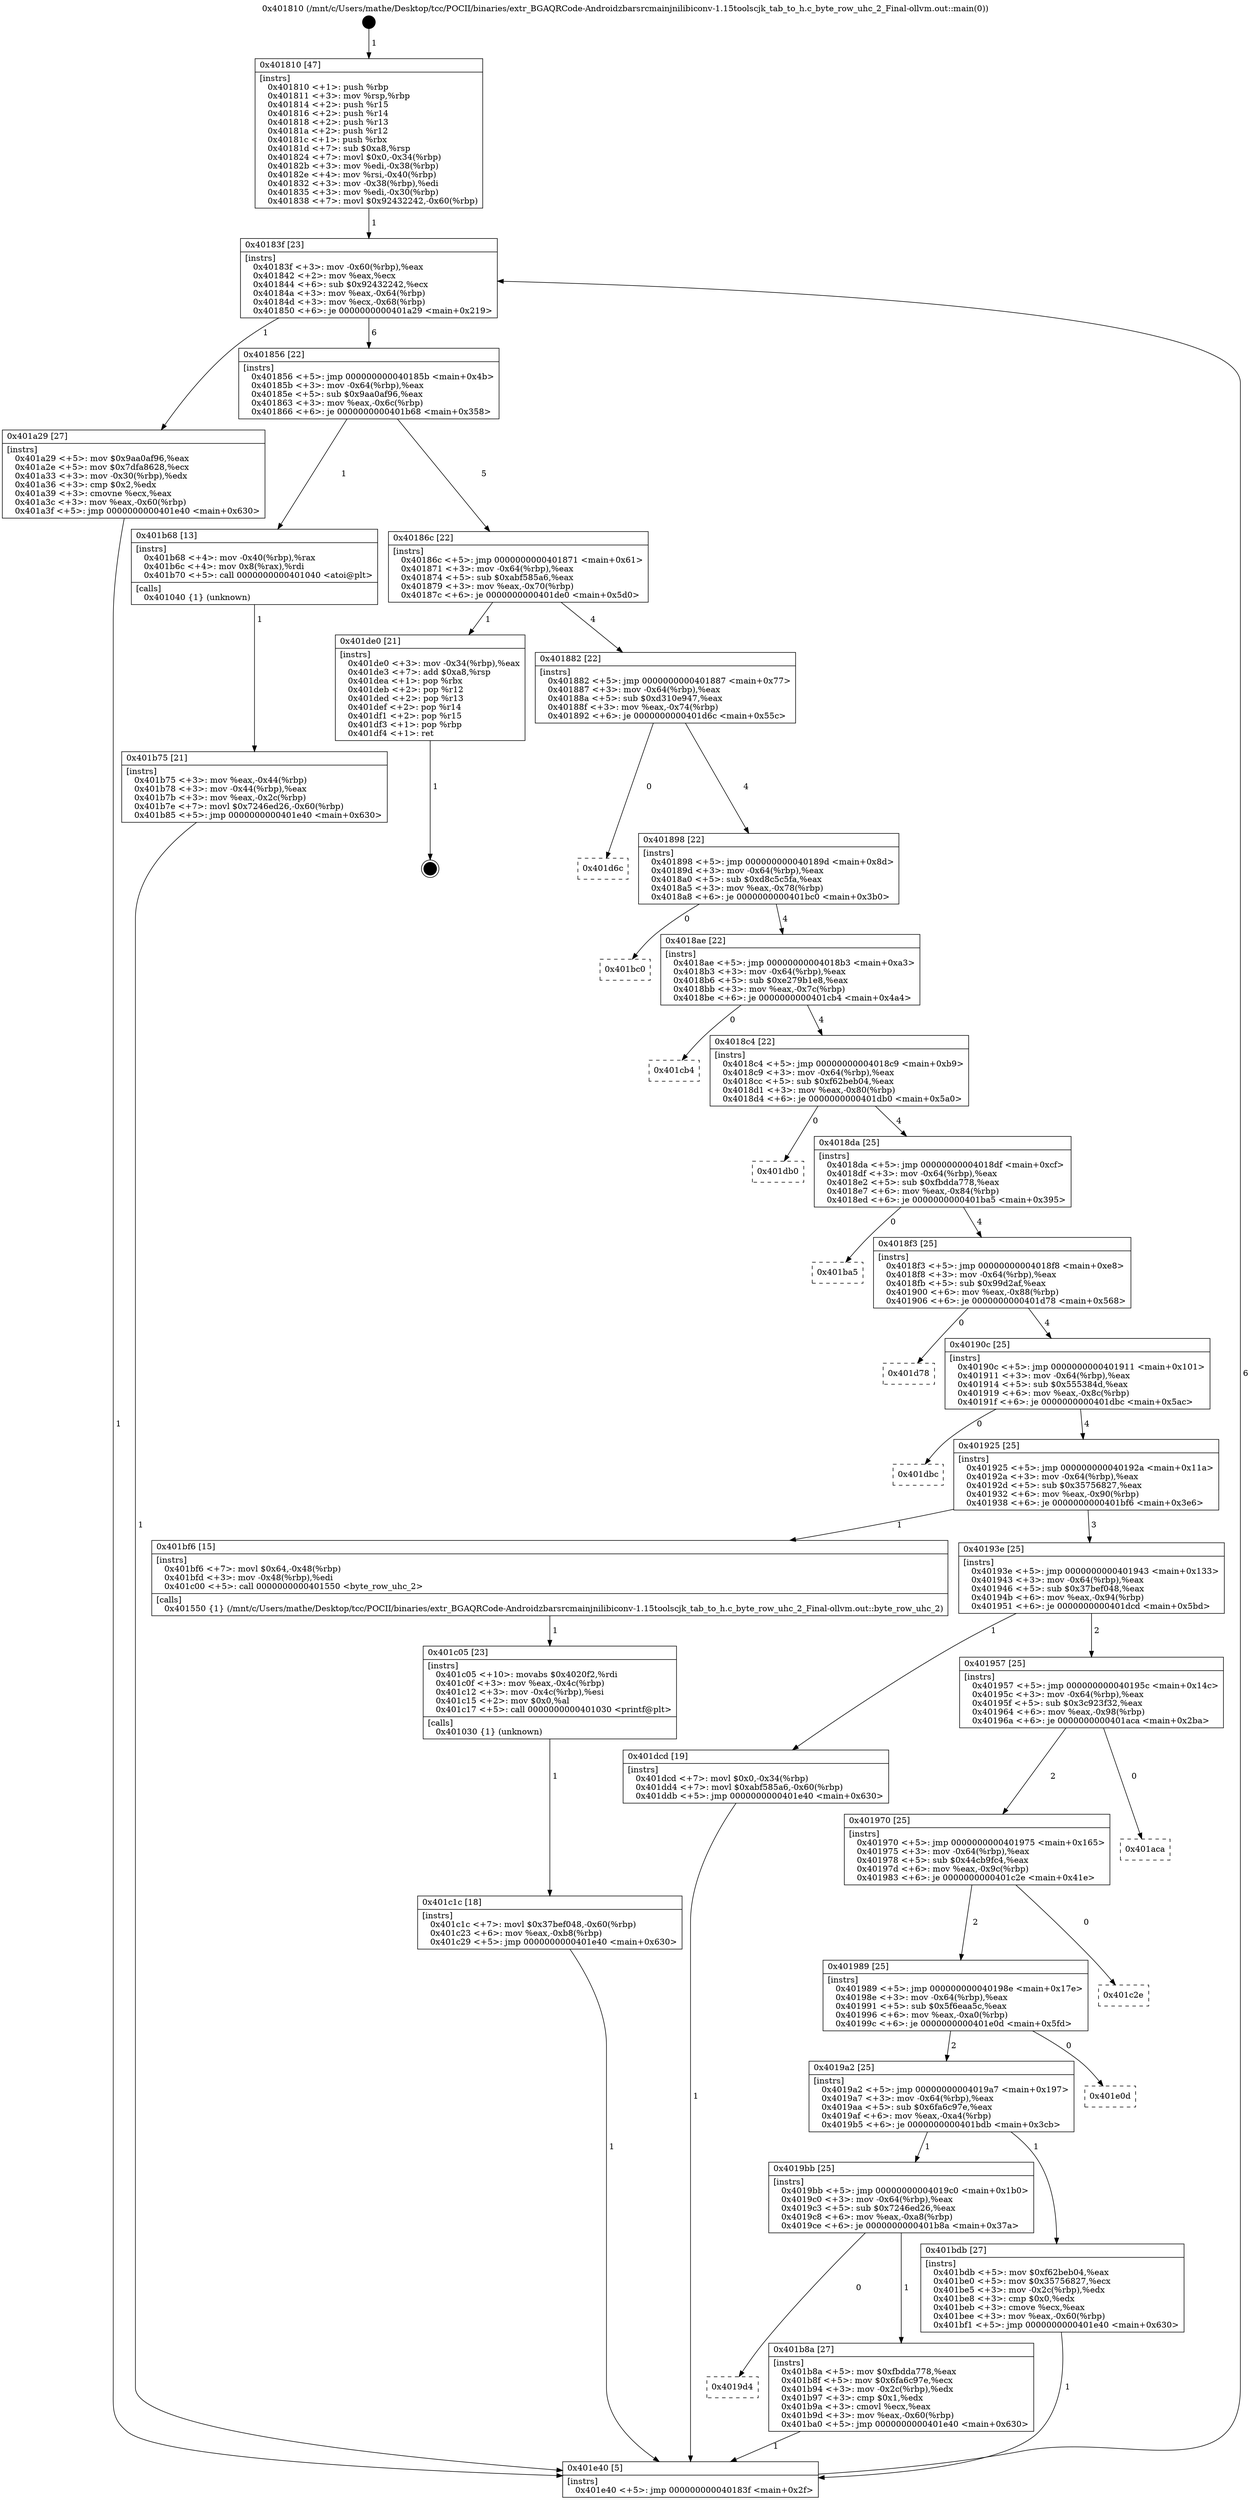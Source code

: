 digraph "0x401810" {
  label = "0x401810 (/mnt/c/Users/mathe/Desktop/tcc/POCII/binaries/extr_BGAQRCode-Androidzbarsrcmainjnilibiconv-1.15toolscjk_tab_to_h.c_byte_row_uhc_2_Final-ollvm.out::main(0))"
  labelloc = "t"
  node[shape=record]

  Entry [label="",width=0.3,height=0.3,shape=circle,fillcolor=black,style=filled]
  "0x40183f" [label="{
     0x40183f [23]\l
     | [instrs]\l
     &nbsp;&nbsp;0x40183f \<+3\>: mov -0x60(%rbp),%eax\l
     &nbsp;&nbsp;0x401842 \<+2\>: mov %eax,%ecx\l
     &nbsp;&nbsp;0x401844 \<+6\>: sub $0x92432242,%ecx\l
     &nbsp;&nbsp;0x40184a \<+3\>: mov %eax,-0x64(%rbp)\l
     &nbsp;&nbsp;0x40184d \<+3\>: mov %ecx,-0x68(%rbp)\l
     &nbsp;&nbsp;0x401850 \<+6\>: je 0000000000401a29 \<main+0x219\>\l
  }"]
  "0x401a29" [label="{
     0x401a29 [27]\l
     | [instrs]\l
     &nbsp;&nbsp;0x401a29 \<+5\>: mov $0x9aa0af96,%eax\l
     &nbsp;&nbsp;0x401a2e \<+5\>: mov $0x7dfa8628,%ecx\l
     &nbsp;&nbsp;0x401a33 \<+3\>: mov -0x30(%rbp),%edx\l
     &nbsp;&nbsp;0x401a36 \<+3\>: cmp $0x2,%edx\l
     &nbsp;&nbsp;0x401a39 \<+3\>: cmovne %ecx,%eax\l
     &nbsp;&nbsp;0x401a3c \<+3\>: mov %eax,-0x60(%rbp)\l
     &nbsp;&nbsp;0x401a3f \<+5\>: jmp 0000000000401e40 \<main+0x630\>\l
  }"]
  "0x401856" [label="{
     0x401856 [22]\l
     | [instrs]\l
     &nbsp;&nbsp;0x401856 \<+5\>: jmp 000000000040185b \<main+0x4b\>\l
     &nbsp;&nbsp;0x40185b \<+3\>: mov -0x64(%rbp),%eax\l
     &nbsp;&nbsp;0x40185e \<+5\>: sub $0x9aa0af96,%eax\l
     &nbsp;&nbsp;0x401863 \<+3\>: mov %eax,-0x6c(%rbp)\l
     &nbsp;&nbsp;0x401866 \<+6\>: je 0000000000401b68 \<main+0x358\>\l
  }"]
  "0x401e40" [label="{
     0x401e40 [5]\l
     | [instrs]\l
     &nbsp;&nbsp;0x401e40 \<+5\>: jmp 000000000040183f \<main+0x2f\>\l
  }"]
  "0x401810" [label="{
     0x401810 [47]\l
     | [instrs]\l
     &nbsp;&nbsp;0x401810 \<+1\>: push %rbp\l
     &nbsp;&nbsp;0x401811 \<+3\>: mov %rsp,%rbp\l
     &nbsp;&nbsp;0x401814 \<+2\>: push %r15\l
     &nbsp;&nbsp;0x401816 \<+2\>: push %r14\l
     &nbsp;&nbsp;0x401818 \<+2\>: push %r13\l
     &nbsp;&nbsp;0x40181a \<+2\>: push %r12\l
     &nbsp;&nbsp;0x40181c \<+1\>: push %rbx\l
     &nbsp;&nbsp;0x40181d \<+7\>: sub $0xa8,%rsp\l
     &nbsp;&nbsp;0x401824 \<+7\>: movl $0x0,-0x34(%rbp)\l
     &nbsp;&nbsp;0x40182b \<+3\>: mov %edi,-0x38(%rbp)\l
     &nbsp;&nbsp;0x40182e \<+4\>: mov %rsi,-0x40(%rbp)\l
     &nbsp;&nbsp;0x401832 \<+3\>: mov -0x38(%rbp),%edi\l
     &nbsp;&nbsp;0x401835 \<+3\>: mov %edi,-0x30(%rbp)\l
     &nbsp;&nbsp;0x401838 \<+7\>: movl $0x92432242,-0x60(%rbp)\l
  }"]
  Exit [label="",width=0.3,height=0.3,shape=circle,fillcolor=black,style=filled,peripheries=2]
  "0x401b68" [label="{
     0x401b68 [13]\l
     | [instrs]\l
     &nbsp;&nbsp;0x401b68 \<+4\>: mov -0x40(%rbp),%rax\l
     &nbsp;&nbsp;0x401b6c \<+4\>: mov 0x8(%rax),%rdi\l
     &nbsp;&nbsp;0x401b70 \<+5\>: call 0000000000401040 \<atoi@plt\>\l
     | [calls]\l
     &nbsp;&nbsp;0x401040 \{1\} (unknown)\l
  }"]
  "0x40186c" [label="{
     0x40186c [22]\l
     | [instrs]\l
     &nbsp;&nbsp;0x40186c \<+5\>: jmp 0000000000401871 \<main+0x61\>\l
     &nbsp;&nbsp;0x401871 \<+3\>: mov -0x64(%rbp),%eax\l
     &nbsp;&nbsp;0x401874 \<+5\>: sub $0xabf585a6,%eax\l
     &nbsp;&nbsp;0x401879 \<+3\>: mov %eax,-0x70(%rbp)\l
     &nbsp;&nbsp;0x40187c \<+6\>: je 0000000000401de0 \<main+0x5d0\>\l
  }"]
  "0x401b75" [label="{
     0x401b75 [21]\l
     | [instrs]\l
     &nbsp;&nbsp;0x401b75 \<+3\>: mov %eax,-0x44(%rbp)\l
     &nbsp;&nbsp;0x401b78 \<+3\>: mov -0x44(%rbp),%eax\l
     &nbsp;&nbsp;0x401b7b \<+3\>: mov %eax,-0x2c(%rbp)\l
     &nbsp;&nbsp;0x401b7e \<+7\>: movl $0x7246ed26,-0x60(%rbp)\l
     &nbsp;&nbsp;0x401b85 \<+5\>: jmp 0000000000401e40 \<main+0x630\>\l
  }"]
  "0x401c1c" [label="{
     0x401c1c [18]\l
     | [instrs]\l
     &nbsp;&nbsp;0x401c1c \<+7\>: movl $0x37bef048,-0x60(%rbp)\l
     &nbsp;&nbsp;0x401c23 \<+6\>: mov %eax,-0xb8(%rbp)\l
     &nbsp;&nbsp;0x401c29 \<+5\>: jmp 0000000000401e40 \<main+0x630\>\l
  }"]
  "0x401de0" [label="{
     0x401de0 [21]\l
     | [instrs]\l
     &nbsp;&nbsp;0x401de0 \<+3\>: mov -0x34(%rbp),%eax\l
     &nbsp;&nbsp;0x401de3 \<+7\>: add $0xa8,%rsp\l
     &nbsp;&nbsp;0x401dea \<+1\>: pop %rbx\l
     &nbsp;&nbsp;0x401deb \<+2\>: pop %r12\l
     &nbsp;&nbsp;0x401ded \<+2\>: pop %r13\l
     &nbsp;&nbsp;0x401def \<+2\>: pop %r14\l
     &nbsp;&nbsp;0x401df1 \<+2\>: pop %r15\l
     &nbsp;&nbsp;0x401df3 \<+1\>: pop %rbp\l
     &nbsp;&nbsp;0x401df4 \<+1\>: ret\l
  }"]
  "0x401882" [label="{
     0x401882 [22]\l
     | [instrs]\l
     &nbsp;&nbsp;0x401882 \<+5\>: jmp 0000000000401887 \<main+0x77\>\l
     &nbsp;&nbsp;0x401887 \<+3\>: mov -0x64(%rbp),%eax\l
     &nbsp;&nbsp;0x40188a \<+5\>: sub $0xd310e947,%eax\l
     &nbsp;&nbsp;0x40188f \<+3\>: mov %eax,-0x74(%rbp)\l
     &nbsp;&nbsp;0x401892 \<+6\>: je 0000000000401d6c \<main+0x55c\>\l
  }"]
  "0x401c05" [label="{
     0x401c05 [23]\l
     | [instrs]\l
     &nbsp;&nbsp;0x401c05 \<+10\>: movabs $0x4020f2,%rdi\l
     &nbsp;&nbsp;0x401c0f \<+3\>: mov %eax,-0x4c(%rbp)\l
     &nbsp;&nbsp;0x401c12 \<+3\>: mov -0x4c(%rbp),%esi\l
     &nbsp;&nbsp;0x401c15 \<+2\>: mov $0x0,%al\l
     &nbsp;&nbsp;0x401c17 \<+5\>: call 0000000000401030 \<printf@plt\>\l
     | [calls]\l
     &nbsp;&nbsp;0x401030 \{1\} (unknown)\l
  }"]
  "0x401d6c" [label="{
     0x401d6c\l
  }", style=dashed]
  "0x401898" [label="{
     0x401898 [22]\l
     | [instrs]\l
     &nbsp;&nbsp;0x401898 \<+5\>: jmp 000000000040189d \<main+0x8d\>\l
     &nbsp;&nbsp;0x40189d \<+3\>: mov -0x64(%rbp),%eax\l
     &nbsp;&nbsp;0x4018a0 \<+5\>: sub $0xd8c5c5fa,%eax\l
     &nbsp;&nbsp;0x4018a5 \<+3\>: mov %eax,-0x78(%rbp)\l
     &nbsp;&nbsp;0x4018a8 \<+6\>: je 0000000000401bc0 \<main+0x3b0\>\l
  }"]
  "0x4019d4" [label="{
     0x4019d4\l
  }", style=dashed]
  "0x401bc0" [label="{
     0x401bc0\l
  }", style=dashed]
  "0x4018ae" [label="{
     0x4018ae [22]\l
     | [instrs]\l
     &nbsp;&nbsp;0x4018ae \<+5\>: jmp 00000000004018b3 \<main+0xa3\>\l
     &nbsp;&nbsp;0x4018b3 \<+3\>: mov -0x64(%rbp),%eax\l
     &nbsp;&nbsp;0x4018b6 \<+5\>: sub $0xe279b1e8,%eax\l
     &nbsp;&nbsp;0x4018bb \<+3\>: mov %eax,-0x7c(%rbp)\l
     &nbsp;&nbsp;0x4018be \<+6\>: je 0000000000401cb4 \<main+0x4a4\>\l
  }"]
  "0x401b8a" [label="{
     0x401b8a [27]\l
     | [instrs]\l
     &nbsp;&nbsp;0x401b8a \<+5\>: mov $0xfbdda778,%eax\l
     &nbsp;&nbsp;0x401b8f \<+5\>: mov $0x6fa6c97e,%ecx\l
     &nbsp;&nbsp;0x401b94 \<+3\>: mov -0x2c(%rbp),%edx\l
     &nbsp;&nbsp;0x401b97 \<+3\>: cmp $0x1,%edx\l
     &nbsp;&nbsp;0x401b9a \<+3\>: cmovl %ecx,%eax\l
     &nbsp;&nbsp;0x401b9d \<+3\>: mov %eax,-0x60(%rbp)\l
     &nbsp;&nbsp;0x401ba0 \<+5\>: jmp 0000000000401e40 \<main+0x630\>\l
  }"]
  "0x401cb4" [label="{
     0x401cb4\l
  }", style=dashed]
  "0x4018c4" [label="{
     0x4018c4 [22]\l
     | [instrs]\l
     &nbsp;&nbsp;0x4018c4 \<+5\>: jmp 00000000004018c9 \<main+0xb9\>\l
     &nbsp;&nbsp;0x4018c9 \<+3\>: mov -0x64(%rbp),%eax\l
     &nbsp;&nbsp;0x4018cc \<+5\>: sub $0xf62beb04,%eax\l
     &nbsp;&nbsp;0x4018d1 \<+3\>: mov %eax,-0x80(%rbp)\l
     &nbsp;&nbsp;0x4018d4 \<+6\>: je 0000000000401db0 \<main+0x5a0\>\l
  }"]
  "0x4019bb" [label="{
     0x4019bb [25]\l
     | [instrs]\l
     &nbsp;&nbsp;0x4019bb \<+5\>: jmp 00000000004019c0 \<main+0x1b0\>\l
     &nbsp;&nbsp;0x4019c0 \<+3\>: mov -0x64(%rbp),%eax\l
     &nbsp;&nbsp;0x4019c3 \<+5\>: sub $0x7246ed26,%eax\l
     &nbsp;&nbsp;0x4019c8 \<+6\>: mov %eax,-0xa8(%rbp)\l
     &nbsp;&nbsp;0x4019ce \<+6\>: je 0000000000401b8a \<main+0x37a\>\l
  }"]
  "0x401db0" [label="{
     0x401db0\l
  }", style=dashed]
  "0x4018da" [label="{
     0x4018da [25]\l
     | [instrs]\l
     &nbsp;&nbsp;0x4018da \<+5\>: jmp 00000000004018df \<main+0xcf\>\l
     &nbsp;&nbsp;0x4018df \<+3\>: mov -0x64(%rbp),%eax\l
     &nbsp;&nbsp;0x4018e2 \<+5\>: sub $0xfbdda778,%eax\l
     &nbsp;&nbsp;0x4018e7 \<+6\>: mov %eax,-0x84(%rbp)\l
     &nbsp;&nbsp;0x4018ed \<+6\>: je 0000000000401ba5 \<main+0x395\>\l
  }"]
  "0x401bdb" [label="{
     0x401bdb [27]\l
     | [instrs]\l
     &nbsp;&nbsp;0x401bdb \<+5\>: mov $0xf62beb04,%eax\l
     &nbsp;&nbsp;0x401be0 \<+5\>: mov $0x35756827,%ecx\l
     &nbsp;&nbsp;0x401be5 \<+3\>: mov -0x2c(%rbp),%edx\l
     &nbsp;&nbsp;0x401be8 \<+3\>: cmp $0x0,%edx\l
     &nbsp;&nbsp;0x401beb \<+3\>: cmove %ecx,%eax\l
     &nbsp;&nbsp;0x401bee \<+3\>: mov %eax,-0x60(%rbp)\l
     &nbsp;&nbsp;0x401bf1 \<+5\>: jmp 0000000000401e40 \<main+0x630\>\l
  }"]
  "0x401ba5" [label="{
     0x401ba5\l
  }", style=dashed]
  "0x4018f3" [label="{
     0x4018f3 [25]\l
     | [instrs]\l
     &nbsp;&nbsp;0x4018f3 \<+5\>: jmp 00000000004018f8 \<main+0xe8\>\l
     &nbsp;&nbsp;0x4018f8 \<+3\>: mov -0x64(%rbp),%eax\l
     &nbsp;&nbsp;0x4018fb \<+5\>: sub $0x99d2af,%eax\l
     &nbsp;&nbsp;0x401900 \<+6\>: mov %eax,-0x88(%rbp)\l
     &nbsp;&nbsp;0x401906 \<+6\>: je 0000000000401d78 \<main+0x568\>\l
  }"]
  "0x4019a2" [label="{
     0x4019a2 [25]\l
     | [instrs]\l
     &nbsp;&nbsp;0x4019a2 \<+5\>: jmp 00000000004019a7 \<main+0x197\>\l
     &nbsp;&nbsp;0x4019a7 \<+3\>: mov -0x64(%rbp),%eax\l
     &nbsp;&nbsp;0x4019aa \<+5\>: sub $0x6fa6c97e,%eax\l
     &nbsp;&nbsp;0x4019af \<+6\>: mov %eax,-0xa4(%rbp)\l
     &nbsp;&nbsp;0x4019b5 \<+6\>: je 0000000000401bdb \<main+0x3cb\>\l
  }"]
  "0x401d78" [label="{
     0x401d78\l
  }", style=dashed]
  "0x40190c" [label="{
     0x40190c [25]\l
     | [instrs]\l
     &nbsp;&nbsp;0x40190c \<+5\>: jmp 0000000000401911 \<main+0x101\>\l
     &nbsp;&nbsp;0x401911 \<+3\>: mov -0x64(%rbp),%eax\l
     &nbsp;&nbsp;0x401914 \<+5\>: sub $0x555384d,%eax\l
     &nbsp;&nbsp;0x401919 \<+6\>: mov %eax,-0x8c(%rbp)\l
     &nbsp;&nbsp;0x40191f \<+6\>: je 0000000000401dbc \<main+0x5ac\>\l
  }"]
  "0x401e0d" [label="{
     0x401e0d\l
  }", style=dashed]
  "0x401dbc" [label="{
     0x401dbc\l
  }", style=dashed]
  "0x401925" [label="{
     0x401925 [25]\l
     | [instrs]\l
     &nbsp;&nbsp;0x401925 \<+5\>: jmp 000000000040192a \<main+0x11a\>\l
     &nbsp;&nbsp;0x40192a \<+3\>: mov -0x64(%rbp),%eax\l
     &nbsp;&nbsp;0x40192d \<+5\>: sub $0x35756827,%eax\l
     &nbsp;&nbsp;0x401932 \<+6\>: mov %eax,-0x90(%rbp)\l
     &nbsp;&nbsp;0x401938 \<+6\>: je 0000000000401bf6 \<main+0x3e6\>\l
  }"]
  "0x401989" [label="{
     0x401989 [25]\l
     | [instrs]\l
     &nbsp;&nbsp;0x401989 \<+5\>: jmp 000000000040198e \<main+0x17e\>\l
     &nbsp;&nbsp;0x40198e \<+3\>: mov -0x64(%rbp),%eax\l
     &nbsp;&nbsp;0x401991 \<+5\>: sub $0x5f6eaa5c,%eax\l
     &nbsp;&nbsp;0x401996 \<+6\>: mov %eax,-0xa0(%rbp)\l
     &nbsp;&nbsp;0x40199c \<+6\>: je 0000000000401e0d \<main+0x5fd\>\l
  }"]
  "0x401bf6" [label="{
     0x401bf6 [15]\l
     | [instrs]\l
     &nbsp;&nbsp;0x401bf6 \<+7\>: movl $0x64,-0x48(%rbp)\l
     &nbsp;&nbsp;0x401bfd \<+3\>: mov -0x48(%rbp),%edi\l
     &nbsp;&nbsp;0x401c00 \<+5\>: call 0000000000401550 \<byte_row_uhc_2\>\l
     | [calls]\l
     &nbsp;&nbsp;0x401550 \{1\} (/mnt/c/Users/mathe/Desktop/tcc/POCII/binaries/extr_BGAQRCode-Androidzbarsrcmainjnilibiconv-1.15toolscjk_tab_to_h.c_byte_row_uhc_2_Final-ollvm.out::byte_row_uhc_2)\l
  }"]
  "0x40193e" [label="{
     0x40193e [25]\l
     | [instrs]\l
     &nbsp;&nbsp;0x40193e \<+5\>: jmp 0000000000401943 \<main+0x133\>\l
     &nbsp;&nbsp;0x401943 \<+3\>: mov -0x64(%rbp),%eax\l
     &nbsp;&nbsp;0x401946 \<+5\>: sub $0x37bef048,%eax\l
     &nbsp;&nbsp;0x40194b \<+6\>: mov %eax,-0x94(%rbp)\l
     &nbsp;&nbsp;0x401951 \<+6\>: je 0000000000401dcd \<main+0x5bd\>\l
  }"]
  "0x401c2e" [label="{
     0x401c2e\l
  }", style=dashed]
  "0x401dcd" [label="{
     0x401dcd [19]\l
     | [instrs]\l
     &nbsp;&nbsp;0x401dcd \<+7\>: movl $0x0,-0x34(%rbp)\l
     &nbsp;&nbsp;0x401dd4 \<+7\>: movl $0xabf585a6,-0x60(%rbp)\l
     &nbsp;&nbsp;0x401ddb \<+5\>: jmp 0000000000401e40 \<main+0x630\>\l
  }"]
  "0x401957" [label="{
     0x401957 [25]\l
     | [instrs]\l
     &nbsp;&nbsp;0x401957 \<+5\>: jmp 000000000040195c \<main+0x14c\>\l
     &nbsp;&nbsp;0x40195c \<+3\>: mov -0x64(%rbp),%eax\l
     &nbsp;&nbsp;0x40195f \<+5\>: sub $0x3c923f32,%eax\l
     &nbsp;&nbsp;0x401964 \<+6\>: mov %eax,-0x98(%rbp)\l
     &nbsp;&nbsp;0x40196a \<+6\>: je 0000000000401aca \<main+0x2ba\>\l
  }"]
  "0x401970" [label="{
     0x401970 [25]\l
     | [instrs]\l
     &nbsp;&nbsp;0x401970 \<+5\>: jmp 0000000000401975 \<main+0x165\>\l
     &nbsp;&nbsp;0x401975 \<+3\>: mov -0x64(%rbp),%eax\l
     &nbsp;&nbsp;0x401978 \<+5\>: sub $0x44cb9fc4,%eax\l
     &nbsp;&nbsp;0x40197d \<+6\>: mov %eax,-0x9c(%rbp)\l
     &nbsp;&nbsp;0x401983 \<+6\>: je 0000000000401c2e \<main+0x41e\>\l
  }"]
  "0x401aca" [label="{
     0x401aca\l
  }", style=dashed]
  Entry -> "0x401810" [label=" 1"]
  "0x40183f" -> "0x401a29" [label=" 1"]
  "0x40183f" -> "0x401856" [label=" 6"]
  "0x401a29" -> "0x401e40" [label=" 1"]
  "0x401810" -> "0x40183f" [label=" 1"]
  "0x401e40" -> "0x40183f" [label=" 6"]
  "0x401de0" -> Exit [label=" 1"]
  "0x401856" -> "0x401b68" [label=" 1"]
  "0x401856" -> "0x40186c" [label=" 5"]
  "0x401b68" -> "0x401b75" [label=" 1"]
  "0x401b75" -> "0x401e40" [label=" 1"]
  "0x401dcd" -> "0x401e40" [label=" 1"]
  "0x40186c" -> "0x401de0" [label=" 1"]
  "0x40186c" -> "0x401882" [label=" 4"]
  "0x401c1c" -> "0x401e40" [label=" 1"]
  "0x401882" -> "0x401d6c" [label=" 0"]
  "0x401882" -> "0x401898" [label=" 4"]
  "0x401c05" -> "0x401c1c" [label=" 1"]
  "0x401898" -> "0x401bc0" [label=" 0"]
  "0x401898" -> "0x4018ae" [label=" 4"]
  "0x401bf6" -> "0x401c05" [label=" 1"]
  "0x4018ae" -> "0x401cb4" [label=" 0"]
  "0x4018ae" -> "0x4018c4" [label=" 4"]
  "0x401bdb" -> "0x401e40" [label=" 1"]
  "0x4018c4" -> "0x401db0" [label=" 0"]
  "0x4018c4" -> "0x4018da" [label=" 4"]
  "0x4019bb" -> "0x4019d4" [label=" 0"]
  "0x4018da" -> "0x401ba5" [label=" 0"]
  "0x4018da" -> "0x4018f3" [label=" 4"]
  "0x4019bb" -> "0x401b8a" [label=" 1"]
  "0x4018f3" -> "0x401d78" [label=" 0"]
  "0x4018f3" -> "0x40190c" [label=" 4"]
  "0x4019a2" -> "0x4019bb" [label=" 1"]
  "0x40190c" -> "0x401dbc" [label=" 0"]
  "0x40190c" -> "0x401925" [label=" 4"]
  "0x4019a2" -> "0x401bdb" [label=" 1"]
  "0x401925" -> "0x401bf6" [label=" 1"]
  "0x401925" -> "0x40193e" [label=" 3"]
  "0x401989" -> "0x4019a2" [label=" 2"]
  "0x40193e" -> "0x401dcd" [label=" 1"]
  "0x40193e" -> "0x401957" [label=" 2"]
  "0x401989" -> "0x401e0d" [label=" 0"]
  "0x401957" -> "0x401aca" [label=" 0"]
  "0x401957" -> "0x401970" [label=" 2"]
  "0x401b8a" -> "0x401e40" [label=" 1"]
  "0x401970" -> "0x401c2e" [label=" 0"]
  "0x401970" -> "0x401989" [label=" 2"]
}

